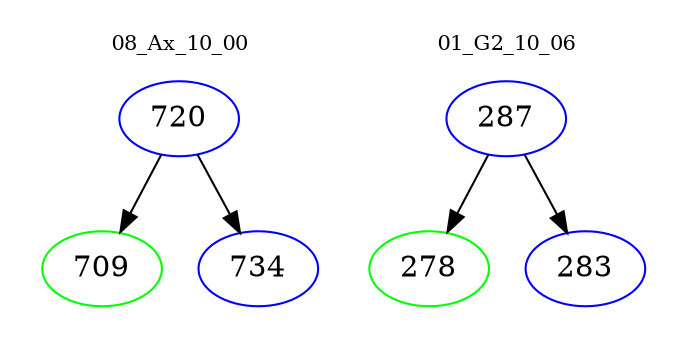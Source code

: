 digraph{
subgraph cluster_0 {
color = white
label = "08_Ax_10_00";
fontsize=10;
T0_720 [label="720", color="blue"]
T0_720 -> T0_709 [color="black"]
T0_709 [label="709", color="green"]
T0_720 -> T0_734 [color="black"]
T0_734 [label="734", color="blue"]
}
subgraph cluster_1 {
color = white
label = "01_G2_10_06";
fontsize=10;
T1_287 [label="287", color="blue"]
T1_287 -> T1_278 [color="black"]
T1_278 [label="278", color="green"]
T1_287 -> T1_283 [color="black"]
T1_283 [label="283", color="blue"]
}
}
